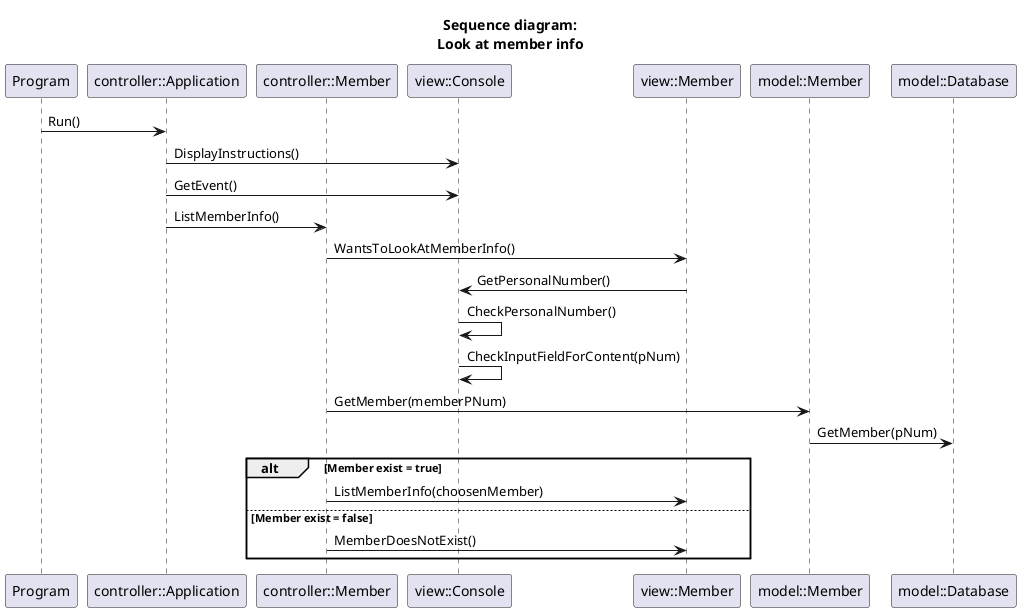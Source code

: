@startuml
title Sequence diagram:\nLook at member info
participant Program
participant "controller::Application"
participant "controller::Member"
participant "view::Console"
participant "view::Member"
participant "model::Member"

Program -> "controller::Application": Run()
"controller::Application" -> "view::Console": DisplayInstructions()
"controller::Application" -> "view::Console": GetEvent()
"controller::Application" -> "controller::Member": ListMemberInfo()
"controller::Member" -> "view::Member": WantsToLookAtMemberInfo()
"view::Member" -> "view::Console": GetPersonalNumber()
"view::Console" -> "view::Console": CheckPersonalNumber()
"view::Console" -> "view::Console": CheckInputFieldForContent(pNum)
"controller::Member" -> "model::Member": GetMember(memberPNum)
"model::Member" -> "model::Database": GetMember(pNum)

alt Member exist = true
    "controller::Member" -> "view::Member": ListMemberInfo(choosenMember)
else Member exist = false
    "controller::Member" -> "view::Member": MemberDoesNotExist()
end
@enduml
